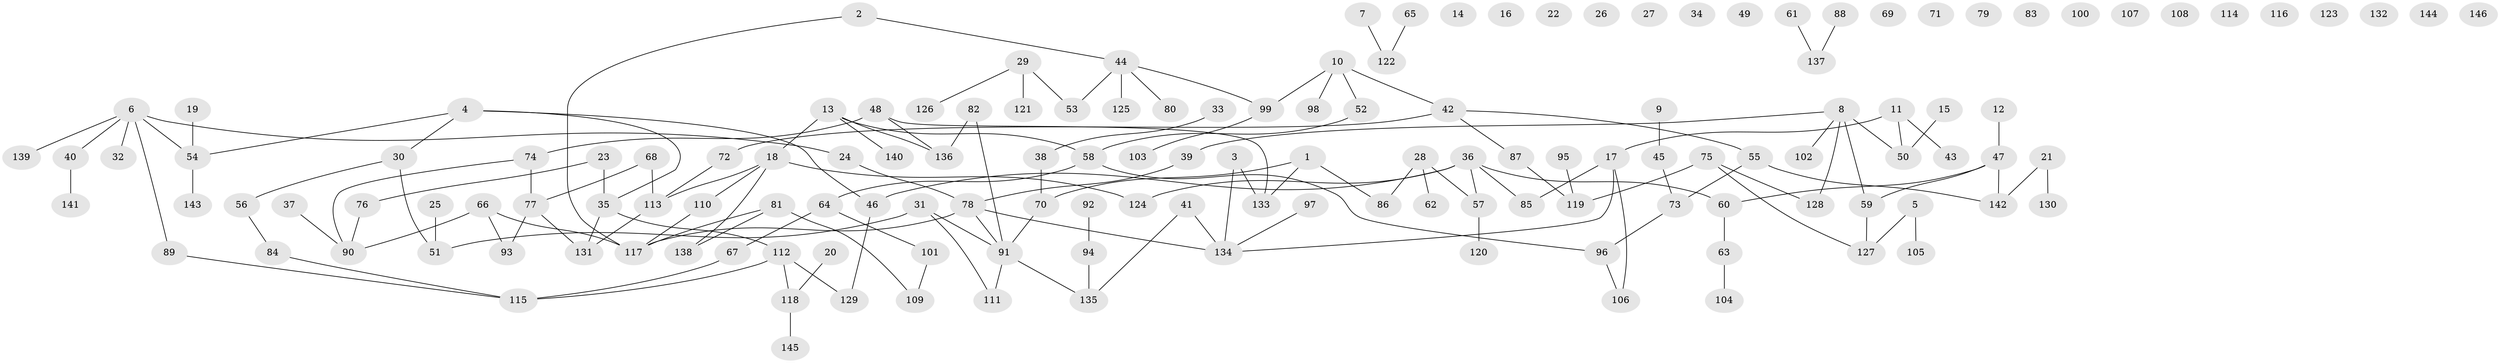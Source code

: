 // coarse degree distribution, {3: 0.2054794520547945, 5: 0.0684931506849315, 4: 0.0410958904109589, 2: 0.1232876712328767, 1: 0.2191780821917808, 8: 0.0273972602739726, 7: 0.0273972602739726, 6: 0.0136986301369863, 0: 0.273972602739726}
// Generated by graph-tools (version 1.1) at 2025/16/03/04/25 18:16:46]
// undirected, 146 vertices, 153 edges
graph export_dot {
graph [start="1"]
  node [color=gray90,style=filled];
  1;
  2;
  3;
  4;
  5;
  6;
  7;
  8;
  9;
  10;
  11;
  12;
  13;
  14;
  15;
  16;
  17;
  18;
  19;
  20;
  21;
  22;
  23;
  24;
  25;
  26;
  27;
  28;
  29;
  30;
  31;
  32;
  33;
  34;
  35;
  36;
  37;
  38;
  39;
  40;
  41;
  42;
  43;
  44;
  45;
  46;
  47;
  48;
  49;
  50;
  51;
  52;
  53;
  54;
  55;
  56;
  57;
  58;
  59;
  60;
  61;
  62;
  63;
  64;
  65;
  66;
  67;
  68;
  69;
  70;
  71;
  72;
  73;
  74;
  75;
  76;
  77;
  78;
  79;
  80;
  81;
  82;
  83;
  84;
  85;
  86;
  87;
  88;
  89;
  90;
  91;
  92;
  93;
  94;
  95;
  96;
  97;
  98;
  99;
  100;
  101;
  102;
  103;
  104;
  105;
  106;
  107;
  108;
  109;
  110;
  111;
  112;
  113;
  114;
  115;
  116;
  117;
  118;
  119;
  120;
  121;
  122;
  123;
  124;
  125;
  126;
  127;
  128;
  129;
  130;
  131;
  132;
  133;
  134;
  135;
  136;
  137;
  138;
  139;
  140;
  141;
  142;
  143;
  144;
  145;
  146;
  1 -- 70;
  1 -- 86;
  1 -- 133;
  2 -- 44;
  2 -- 117;
  3 -- 133;
  3 -- 134;
  4 -- 30;
  4 -- 35;
  4 -- 46;
  4 -- 54;
  5 -- 105;
  5 -- 127;
  6 -- 24;
  6 -- 32;
  6 -- 40;
  6 -- 54;
  6 -- 89;
  6 -- 139;
  7 -- 122;
  8 -- 39;
  8 -- 50;
  8 -- 59;
  8 -- 102;
  8 -- 128;
  9 -- 45;
  10 -- 42;
  10 -- 52;
  10 -- 98;
  10 -- 99;
  11 -- 17;
  11 -- 43;
  11 -- 50;
  12 -- 47;
  13 -- 18;
  13 -- 58;
  13 -- 136;
  13 -- 140;
  15 -- 50;
  17 -- 85;
  17 -- 106;
  17 -- 134;
  18 -- 110;
  18 -- 113;
  18 -- 124;
  18 -- 138;
  19 -- 54;
  20 -- 118;
  21 -- 130;
  21 -- 142;
  23 -- 35;
  23 -- 76;
  24 -- 78;
  25 -- 51;
  28 -- 57;
  28 -- 62;
  28 -- 86;
  29 -- 53;
  29 -- 121;
  29 -- 126;
  30 -- 51;
  30 -- 56;
  31 -- 51;
  31 -- 91;
  31 -- 111;
  33 -- 38;
  35 -- 112;
  35 -- 131;
  36 -- 46;
  36 -- 57;
  36 -- 60;
  36 -- 85;
  36 -- 124;
  37 -- 90;
  38 -- 70;
  39 -- 78;
  40 -- 141;
  41 -- 134;
  41 -- 135;
  42 -- 55;
  42 -- 72;
  42 -- 87;
  44 -- 53;
  44 -- 80;
  44 -- 99;
  44 -- 125;
  45 -- 73;
  46 -- 129;
  47 -- 59;
  47 -- 60;
  47 -- 142;
  48 -- 74;
  48 -- 133;
  48 -- 136;
  52 -- 58;
  54 -- 143;
  55 -- 73;
  55 -- 142;
  56 -- 84;
  57 -- 120;
  58 -- 64;
  58 -- 96;
  59 -- 127;
  60 -- 63;
  61 -- 137;
  63 -- 104;
  64 -- 67;
  64 -- 101;
  65 -- 122;
  66 -- 90;
  66 -- 93;
  66 -- 117;
  67 -- 115;
  68 -- 77;
  68 -- 113;
  70 -- 91;
  72 -- 113;
  73 -- 96;
  74 -- 77;
  74 -- 90;
  75 -- 119;
  75 -- 127;
  75 -- 128;
  76 -- 90;
  77 -- 93;
  77 -- 131;
  78 -- 91;
  78 -- 117;
  78 -- 134;
  81 -- 109;
  81 -- 117;
  81 -- 138;
  82 -- 91;
  82 -- 136;
  84 -- 115;
  87 -- 119;
  88 -- 137;
  89 -- 115;
  91 -- 111;
  91 -- 135;
  92 -- 94;
  94 -- 135;
  95 -- 119;
  96 -- 106;
  97 -- 134;
  99 -- 103;
  101 -- 109;
  110 -- 117;
  112 -- 115;
  112 -- 118;
  112 -- 129;
  113 -- 131;
  118 -- 145;
}
